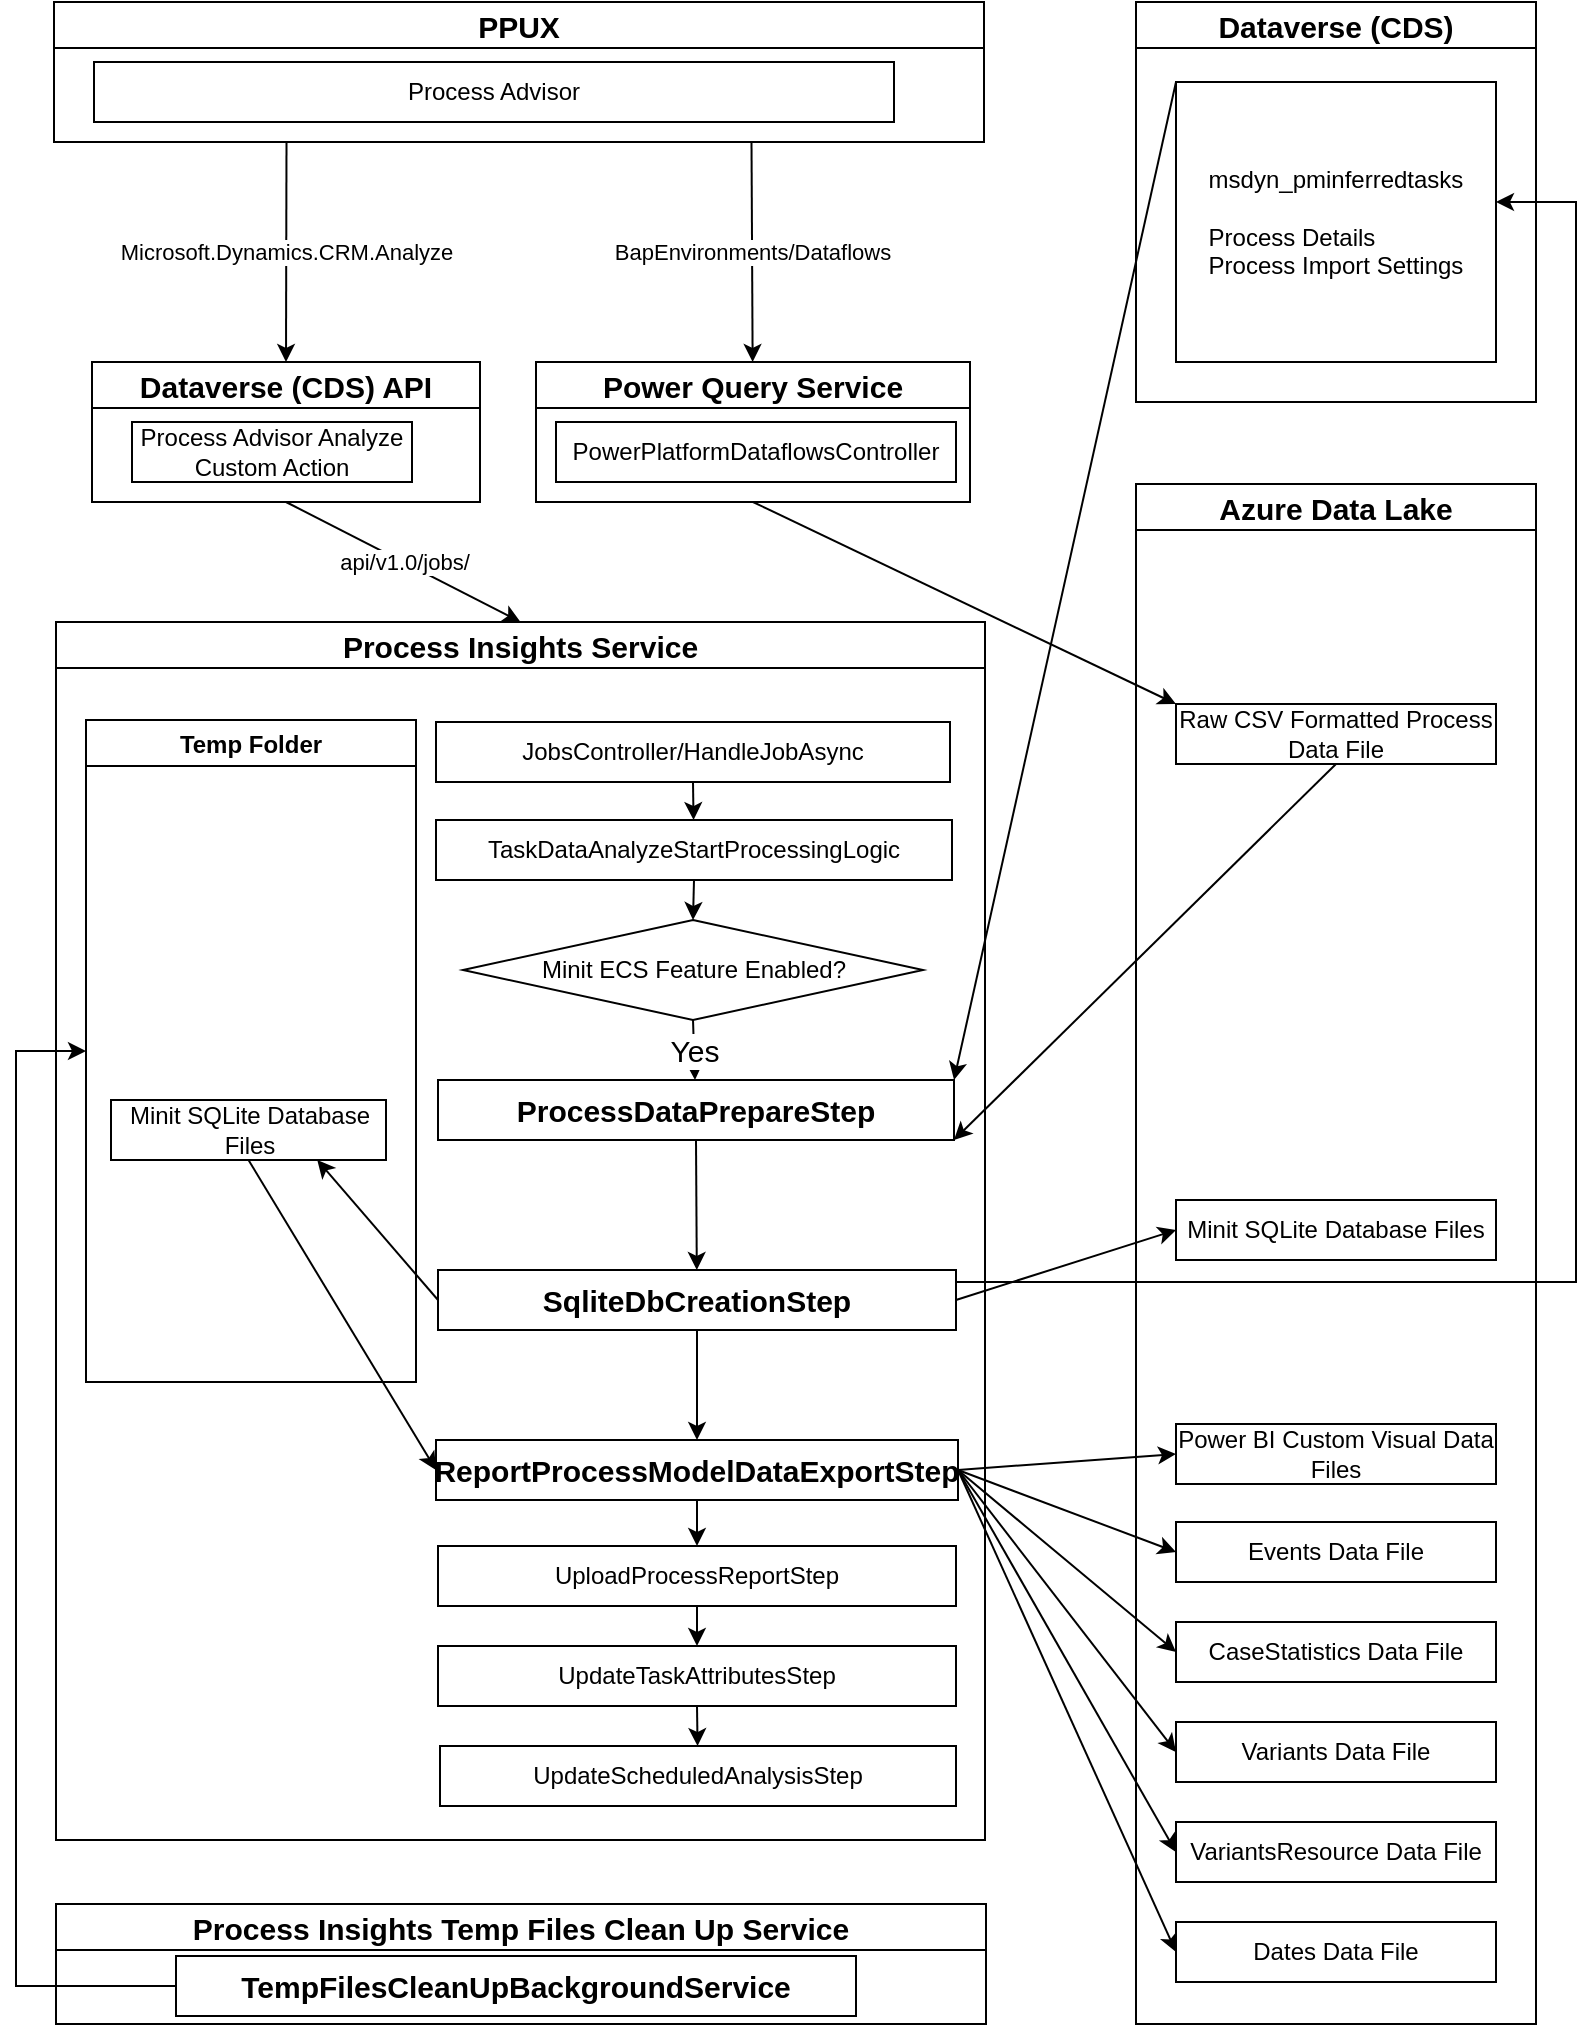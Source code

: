 <mxfile version="20.0.4" type="github">
  <diagram id="C8j_8flPOBpoar4NSnce" name="Page-1">
    <mxGraphModel dx="2062" dy="1160" grid="1" gridSize="10" guides="1" tooltips="1" connect="1" arrows="1" fold="1" page="1" pageScale="1" pageWidth="850" pageHeight="1100" math="0" shadow="0">
      <root>
        <mxCell id="0" />
        <mxCell id="1" parent="0" />
        <mxCell id="mgipW3gkoZzFsmlLgcQ_-7" value="PPUX" style="swimlane;fontSize=15;" parent="1" vertex="1">
          <mxGeometry x="59" y="40" width="465" height="70" as="geometry" />
        </mxCell>
        <mxCell id="mgipW3gkoZzFsmlLgcQ_-8" value="Process Advisor" style="rounded=0;whiteSpace=wrap;html=1;" parent="mgipW3gkoZzFsmlLgcQ_-7" vertex="1">
          <mxGeometry x="20" y="30" width="400" height="30" as="geometry" />
        </mxCell>
        <mxCell id="mgipW3gkoZzFsmlLgcQ_-9" value="Dataverse (CDS) API" style="swimlane;fontSize=15;" parent="1" vertex="1">
          <mxGeometry x="78" y="220" width="194" height="70" as="geometry" />
        </mxCell>
        <mxCell id="mgipW3gkoZzFsmlLgcQ_-10" value="Process Advisor Analyze Custom Action" style="rounded=0;whiteSpace=wrap;html=1;" parent="mgipW3gkoZzFsmlLgcQ_-9" vertex="1">
          <mxGeometry x="20" y="30" width="140" height="30" as="geometry" />
        </mxCell>
        <mxCell id="mgipW3gkoZzFsmlLgcQ_-11" value="Process Insights Service" style="swimlane;startSize=23;fontSize=15;" parent="1" vertex="1">
          <mxGeometry x="60" y="350" width="464.5" height="609" as="geometry" />
        </mxCell>
        <mxCell id="mgipW3gkoZzFsmlLgcQ_-12" value="JobsController/HandleJobAsync" style="rounded=0;whiteSpace=wrap;html=1;" parent="mgipW3gkoZzFsmlLgcQ_-11" vertex="1">
          <mxGeometry x="190" y="50" width="257" height="30" as="geometry" />
        </mxCell>
        <mxCell id="mgipW3gkoZzFsmlLgcQ_-15" value="TaskDataAnalyzeStartProcessingLogic" style="rounded=0;whiteSpace=wrap;html=1;" parent="mgipW3gkoZzFsmlLgcQ_-11" vertex="1">
          <mxGeometry x="190" y="99" width="258" height="30" as="geometry" />
        </mxCell>
        <mxCell id="mgipW3gkoZzFsmlLgcQ_-16" value="&lt;b&gt;&lt;font style=&quot;font-size: 15px;&quot;&gt;ProcessDataPrepareStep&lt;/font&gt;&lt;/b&gt;" style="rounded=0;whiteSpace=wrap;html=1;" parent="mgipW3gkoZzFsmlLgcQ_-11" vertex="1">
          <mxGeometry x="191" y="229" width="258" height="30" as="geometry" />
        </mxCell>
        <mxCell id="mgipW3gkoZzFsmlLgcQ_-17" value="SqliteDbCreationStep" style="rounded=0;whiteSpace=wrap;html=1;fontStyle=1;fontSize=15;" parent="mgipW3gkoZzFsmlLgcQ_-11" vertex="1">
          <mxGeometry x="191" y="324" width="259" height="30" as="geometry" />
        </mxCell>
        <mxCell id="mgipW3gkoZzFsmlLgcQ_-20" value="UploadProcessReportStep" style="rounded=0;whiteSpace=wrap;html=1;" parent="mgipW3gkoZzFsmlLgcQ_-11" vertex="1">
          <mxGeometry x="191" y="462" width="259" height="30" as="geometry" />
        </mxCell>
        <mxCell id="mgipW3gkoZzFsmlLgcQ_-21" value="UpdateTaskAttributesStep" style="rounded=0;whiteSpace=wrap;html=1;" parent="mgipW3gkoZzFsmlLgcQ_-11" vertex="1">
          <mxGeometry x="191" y="512" width="259" height="30" as="geometry" />
        </mxCell>
        <mxCell id="mgipW3gkoZzFsmlLgcQ_-22" value="UpdateScheduledAnalysisStep" style="rounded=0;whiteSpace=wrap;html=1;" parent="mgipW3gkoZzFsmlLgcQ_-11" vertex="1">
          <mxGeometry x="192" y="562" width="258" height="30" as="geometry" />
        </mxCell>
        <mxCell id="mgipW3gkoZzFsmlLgcQ_-41" value="ReportProcessModelDataExportStep" style="rounded=0;whiteSpace=wrap;html=1;fontStyle=1;fontSize=15;" parent="mgipW3gkoZzFsmlLgcQ_-11" vertex="1">
          <mxGeometry x="190" y="409" width="261" height="30" as="geometry" />
        </mxCell>
        <mxCell id="mgipW3gkoZzFsmlLgcQ_-57" value="" style="endArrow=classic;html=1;rounded=0;fontSize=15;exitX=0.5;exitY=1;exitDx=0;exitDy=0;" parent="mgipW3gkoZzFsmlLgcQ_-11" source="mgipW3gkoZzFsmlLgcQ_-12" target="mgipW3gkoZzFsmlLgcQ_-15" edge="1">
          <mxGeometry width="50" height="50" relative="1" as="geometry">
            <mxPoint x="-111" y="249" as="sourcePoint" />
            <mxPoint x="-61" y="199" as="targetPoint" />
          </mxGeometry>
        </mxCell>
        <mxCell id="mgipW3gkoZzFsmlLgcQ_-58" value="Yes" style="endArrow=classic;html=1;rounded=0;fontSize=15;exitX=0.5;exitY=1;exitDx=0;exitDy=0;startArrow=none;" parent="mgipW3gkoZzFsmlLgcQ_-11" source="HX2eNsr1KpRsJnRnEc4r-12" target="mgipW3gkoZzFsmlLgcQ_-16" edge="1">
          <mxGeometry width="50" height="50" relative="1" as="geometry">
            <mxPoint x="195" y="91" as="sourcePoint" />
            <mxPoint x="380" y="249" as="targetPoint" />
          </mxGeometry>
        </mxCell>
        <mxCell id="mgipW3gkoZzFsmlLgcQ_-60" value="" style="endArrow=classic;html=1;rounded=0;fontSize=15;exitX=0.5;exitY=1;exitDx=0;exitDy=0;" parent="mgipW3gkoZzFsmlLgcQ_-11" source="mgipW3gkoZzFsmlLgcQ_-16" target="mgipW3gkoZzFsmlLgcQ_-17" edge="1">
          <mxGeometry width="50" height="50" relative="1" as="geometry">
            <mxPoint x="-101" y="379" as="sourcePoint" />
            <mxPoint x="-51" y="329" as="targetPoint" />
          </mxGeometry>
        </mxCell>
        <mxCell id="mgipW3gkoZzFsmlLgcQ_-62" value="" style="endArrow=classic;html=1;rounded=0;fontSize=15;exitX=0.5;exitY=1;exitDx=0;exitDy=0;entryX=0.5;entryY=0;entryDx=0;entryDy=0;" parent="mgipW3gkoZzFsmlLgcQ_-11" source="mgipW3gkoZzFsmlLgcQ_-17" target="mgipW3gkoZzFsmlLgcQ_-41" edge="1">
          <mxGeometry width="50" height="50" relative="1" as="geometry">
            <mxPoint x="320.5" y="379" as="sourcePoint" />
            <mxPoint x="-1" y="419" as="targetPoint" />
          </mxGeometry>
        </mxCell>
        <mxCell id="mgipW3gkoZzFsmlLgcQ_-64" value="" style="endArrow=classic;html=1;rounded=0;fontSize=15;exitX=0.5;exitY=1;exitDx=0;exitDy=0;entryX=0.5;entryY=0;entryDx=0;entryDy=0;" parent="mgipW3gkoZzFsmlLgcQ_-11" source="mgipW3gkoZzFsmlLgcQ_-20" target="mgipW3gkoZzFsmlLgcQ_-21" edge="1">
          <mxGeometry width="50" height="50" relative="1" as="geometry">
            <mxPoint x="-61" y="579" as="sourcePoint" />
            <mxPoint x="-11" y="529" as="targetPoint" />
          </mxGeometry>
        </mxCell>
        <mxCell id="mgipW3gkoZzFsmlLgcQ_-65" value="" style="endArrow=classic;html=1;rounded=0;fontSize=15;exitX=0.5;exitY=1;exitDx=0;exitDy=0;" parent="mgipW3gkoZzFsmlLgcQ_-11" source="mgipW3gkoZzFsmlLgcQ_-21" target="mgipW3gkoZzFsmlLgcQ_-22" edge="1">
          <mxGeometry width="50" height="50" relative="1" as="geometry">
            <mxPoint x="-61" y="629" as="sourcePoint" />
            <mxPoint x="-11" y="579" as="targetPoint" />
          </mxGeometry>
        </mxCell>
        <mxCell id="HX2eNsr1KpRsJnRnEc4r-9" value="Temp Folder" style="swimlane;startSize=23;" parent="mgipW3gkoZzFsmlLgcQ_-11" vertex="1">
          <mxGeometry x="15" y="49" width="165" height="331" as="geometry" />
        </mxCell>
        <mxCell id="HX2eNsr1KpRsJnRnEc4r-11" value="Minit SQLite Database Files" style="rounded=0;whiteSpace=wrap;html=1;" parent="HX2eNsr1KpRsJnRnEc4r-9" vertex="1">
          <mxGeometry x="12.5" y="190" width="137.5" height="30" as="geometry" />
        </mxCell>
        <mxCell id="HX2eNsr1KpRsJnRnEc4r-12" value="Minit ECS Feature Enabled?" style="rhombus;whiteSpace=wrap;html=1;" parent="mgipW3gkoZzFsmlLgcQ_-11" vertex="1">
          <mxGeometry x="203.5" y="149" width="230" height="50" as="geometry" />
        </mxCell>
        <mxCell id="HX2eNsr1KpRsJnRnEc4r-14" value="" style="endArrow=classic;html=1;rounded=0;entryX=0.5;entryY=0;entryDx=0;entryDy=0;exitX=0.5;exitY=1;exitDx=0;exitDy=0;" parent="mgipW3gkoZzFsmlLgcQ_-11" source="mgipW3gkoZzFsmlLgcQ_-15" target="HX2eNsr1KpRsJnRnEc4r-12" edge="1">
          <mxGeometry width="50" height="50" relative="1" as="geometry">
            <mxPoint x="80" y="319" as="sourcePoint" />
            <mxPoint x="130" y="269" as="targetPoint" />
          </mxGeometry>
        </mxCell>
        <mxCell id="HX2eNsr1KpRsJnRnEc4r-18" value="" style="endArrow=classic;html=1;rounded=0;fontSize=15;entryX=0.75;entryY=1;entryDx=0;entryDy=0;exitX=0;exitY=0.5;exitDx=0;exitDy=0;" parent="mgipW3gkoZzFsmlLgcQ_-11" source="mgipW3gkoZzFsmlLgcQ_-17" target="HX2eNsr1KpRsJnRnEc4r-11" edge="1">
          <mxGeometry width="50" height="50" relative="1" as="geometry">
            <mxPoint x="20" y="759" as="sourcePoint" />
            <mxPoint x="70" y="709" as="targetPoint" />
          </mxGeometry>
        </mxCell>
        <mxCell id="HX2eNsr1KpRsJnRnEc4r-20" value="" style="endArrow=classic;html=1;rounded=0;fontSize=15;exitX=0.5;exitY=1;exitDx=0;exitDy=0;entryX=0;entryY=0.5;entryDx=0;entryDy=0;" parent="mgipW3gkoZzFsmlLgcQ_-11" source="HX2eNsr1KpRsJnRnEc4r-11" target="mgipW3gkoZzFsmlLgcQ_-41" edge="1">
          <mxGeometry width="50" height="50" relative="1" as="geometry">
            <mxPoint y="759" as="sourcePoint" />
            <mxPoint x="50" y="709" as="targetPoint" />
          </mxGeometry>
        </mxCell>
        <mxCell id="HX2eNsr1KpRsJnRnEc4r-24" value="" style="endArrow=classic;html=1;rounded=0;fontSize=15;exitX=0.5;exitY=1;exitDx=0;exitDy=0;entryX=0.5;entryY=0;entryDx=0;entryDy=0;" parent="mgipW3gkoZzFsmlLgcQ_-11" source="mgipW3gkoZzFsmlLgcQ_-41" target="mgipW3gkoZzFsmlLgcQ_-20" edge="1">
          <mxGeometry width="50" height="50" relative="1" as="geometry">
            <mxPoint x="320.5" y="499" as="sourcePoint" />
            <mxPoint x="340" y="739" as="targetPoint" />
          </mxGeometry>
        </mxCell>
        <mxCell id="mgipW3gkoZzFsmlLgcQ_-13" value="Microsoft.Dynamics.CRM.Analyze" style="endArrow=classic;html=1;rounded=0;entryX=0.5;entryY=0;entryDx=0;entryDy=0;exitX=0.25;exitY=1;exitDx=0;exitDy=0;" parent="1" source="mgipW3gkoZzFsmlLgcQ_-7" target="mgipW3gkoZzFsmlLgcQ_-9" edge="1">
          <mxGeometry width="50" height="50" relative="1" as="geometry">
            <mxPoint x="-30" y="230" as="sourcePoint" />
            <mxPoint x="20" y="180" as="targetPoint" />
          </mxGeometry>
        </mxCell>
        <mxCell id="mgipW3gkoZzFsmlLgcQ_-14" value="api/v1.0/jobs/" style="endArrow=classic;html=1;rounded=0;entryX=0.5;entryY=0;entryDx=0;entryDy=0;exitX=0.5;exitY=1;exitDx=0;exitDy=0;" parent="1" source="mgipW3gkoZzFsmlLgcQ_-9" target="mgipW3gkoZzFsmlLgcQ_-11" edge="1">
          <mxGeometry width="50" height="50" relative="1" as="geometry">
            <mxPoint y="480" as="sourcePoint" />
            <mxPoint x="50" y="430" as="targetPoint" />
          </mxGeometry>
        </mxCell>
        <mxCell id="mgipW3gkoZzFsmlLgcQ_-25" value="Dataverse (CDS)" style="swimlane;fontSize=15;" parent="1" vertex="1">
          <mxGeometry x="600" y="40" width="200" height="200" as="geometry" />
        </mxCell>
        <mxCell id="mgipW3gkoZzFsmlLgcQ_-28" value="msdyn_pminferredtasks&lt;br&gt;&lt;div style=&quot;text-align: left;&quot;&gt;&lt;br&gt;&lt;/div&gt;&lt;div style=&quot;text-align: left;&quot;&gt;Process Details&lt;/div&gt;&lt;div style=&quot;text-align: left;&quot;&gt;Process Import Settings&lt;/div&gt;" style="rounded=0;whiteSpace=wrap;html=1;" parent="mgipW3gkoZzFsmlLgcQ_-25" vertex="1">
          <mxGeometry x="20" y="40" width="160" height="140" as="geometry" />
        </mxCell>
        <mxCell id="mgipW3gkoZzFsmlLgcQ_-26" value="Azure Data Lake" style="swimlane;fontSize=15;" parent="1" vertex="1">
          <mxGeometry x="600" y="281" width="200" height="770" as="geometry" />
        </mxCell>
        <mxCell id="mgipW3gkoZzFsmlLgcQ_-29" value="Raw CSV Formatted Process Data File" style="rounded=0;whiteSpace=wrap;html=1;" parent="mgipW3gkoZzFsmlLgcQ_-26" vertex="1">
          <mxGeometry x="20" y="110" width="160" height="30" as="geometry" />
        </mxCell>
        <mxCell id="mgipW3gkoZzFsmlLgcQ_-45" value="Events Data File" style="rounded=0;whiteSpace=wrap;html=1;" parent="mgipW3gkoZzFsmlLgcQ_-26" vertex="1">
          <mxGeometry x="20" y="519" width="160" height="30" as="geometry" />
        </mxCell>
        <mxCell id="mgipW3gkoZzFsmlLgcQ_-46" value="Variants Data File" style="rounded=0;whiteSpace=wrap;html=1;" parent="mgipW3gkoZzFsmlLgcQ_-26" vertex="1">
          <mxGeometry x="20" y="619" width="160" height="30" as="geometry" />
        </mxCell>
        <mxCell id="mgipW3gkoZzFsmlLgcQ_-48" value="CaseStatistics Data File" style="rounded=0;whiteSpace=wrap;html=1;" parent="mgipW3gkoZzFsmlLgcQ_-26" vertex="1">
          <mxGeometry x="20" y="569" width="160" height="30" as="geometry" />
        </mxCell>
        <mxCell id="mgipW3gkoZzFsmlLgcQ_-49" value="VariantsResource Data File" style="rounded=0;whiteSpace=wrap;html=1;" parent="mgipW3gkoZzFsmlLgcQ_-26" vertex="1">
          <mxGeometry x="20" y="669" width="160" height="30" as="geometry" />
        </mxCell>
        <mxCell id="mgipW3gkoZzFsmlLgcQ_-50" value="Power BI Custom Visual Data Files" style="rounded=0;whiteSpace=wrap;html=1;" parent="mgipW3gkoZzFsmlLgcQ_-26" vertex="1">
          <mxGeometry x="20" y="470" width="160" height="30" as="geometry" />
        </mxCell>
        <mxCell id="HX2eNsr1KpRsJnRnEc4r-1" value="Minit SQLite Database Files" style="rounded=0;whiteSpace=wrap;html=1;" parent="mgipW3gkoZzFsmlLgcQ_-26" vertex="1">
          <mxGeometry x="20" y="358" width="160" height="30" as="geometry" />
        </mxCell>
        <mxCell id="HX2eNsr1KpRsJnRnEc4r-2" value="Dates Data File" style="rounded=0;whiteSpace=wrap;html=1;" parent="mgipW3gkoZzFsmlLgcQ_-26" vertex="1">
          <mxGeometry x="20" y="719" width="160" height="30" as="geometry" />
        </mxCell>
        <mxCell id="mgipW3gkoZzFsmlLgcQ_-30" value="Power Query Service" style="swimlane;fontSize=15;" parent="1" vertex="1">
          <mxGeometry x="300" y="220" width="217" height="70" as="geometry" />
        </mxCell>
        <mxCell id="mgipW3gkoZzFsmlLgcQ_-31" value="PowerPlatformDataflowsController" style="rounded=0;whiteSpace=wrap;html=1;" parent="mgipW3gkoZzFsmlLgcQ_-30" vertex="1">
          <mxGeometry x="10" y="30" width="200" height="30" as="geometry" />
        </mxCell>
        <mxCell id="mgipW3gkoZzFsmlLgcQ_-32" value="BapEnvironments/Dataflows" style="endArrow=classic;html=1;rounded=0;exitX=0.75;exitY=1;exitDx=0;exitDy=0;" parent="1" source="mgipW3gkoZzFsmlLgcQ_-7" target="mgipW3gkoZzFsmlLgcQ_-30" edge="1">
          <mxGeometry width="50" height="50" relative="1" as="geometry">
            <mxPoint x="480" y="270" as="sourcePoint" />
            <mxPoint x="530" y="220" as="targetPoint" />
          </mxGeometry>
        </mxCell>
        <mxCell id="mgipW3gkoZzFsmlLgcQ_-33" value="" style="endArrow=classic;html=1;rounded=0;exitX=0.5;exitY=1;exitDx=0;exitDy=0;entryX=0;entryY=0;entryDx=0;entryDy=0;" parent="1" source="mgipW3gkoZzFsmlLgcQ_-30" target="mgipW3gkoZzFsmlLgcQ_-29" edge="1">
          <mxGeometry width="50" height="50" relative="1" as="geometry">
            <mxPoint x="470" y="320" as="sourcePoint" />
            <mxPoint x="520" y="270" as="targetPoint" />
          </mxGeometry>
        </mxCell>
        <mxCell id="mgipW3gkoZzFsmlLgcQ_-39" value="" style="endArrow=classic;html=1;rounded=0;exitX=0;exitY=0;exitDx=0;exitDy=0;entryX=1;entryY=0;entryDx=0;entryDy=0;exitPerimeter=0;" parent="1" source="mgipW3gkoZzFsmlLgcQ_-28" target="mgipW3gkoZzFsmlLgcQ_-16" edge="1">
          <mxGeometry width="50" height="50" relative="1" as="geometry">
            <mxPoint x="520" y="110" as="sourcePoint" />
            <mxPoint x="530" y="550" as="targetPoint" />
          </mxGeometry>
        </mxCell>
        <mxCell id="mgipW3gkoZzFsmlLgcQ_-40" value="" style="endArrow=classic;html=1;rounded=0;exitX=0.5;exitY=1;exitDx=0;exitDy=0;entryX=1;entryY=1;entryDx=0;entryDy=0;" parent="1" source="mgipW3gkoZzFsmlLgcQ_-29" target="mgipW3gkoZzFsmlLgcQ_-16" edge="1">
          <mxGeometry width="50" height="50" relative="1" as="geometry">
            <mxPoint x="460" y="600" as="sourcePoint" />
            <mxPoint x="510" y="550" as="targetPoint" />
          </mxGeometry>
        </mxCell>
        <mxCell id="mgipW3gkoZzFsmlLgcQ_-51" value="" style="endArrow=classic;html=1;rounded=0;exitX=1;exitY=0.5;exitDx=0;exitDy=0;entryX=0;entryY=0.5;entryDx=0;entryDy=0;" parent="1" source="mgipW3gkoZzFsmlLgcQ_-41" target="mgipW3gkoZzFsmlLgcQ_-45" edge="1">
          <mxGeometry width="50" height="50" relative="1" as="geometry">
            <mxPoint x="470" y="880" as="sourcePoint" />
            <mxPoint x="520" y="830" as="targetPoint" />
          </mxGeometry>
        </mxCell>
        <mxCell id="mgipW3gkoZzFsmlLgcQ_-52" value="" style="endArrow=classic;html=1;rounded=0;exitX=1;exitY=0.5;exitDx=0;exitDy=0;entryX=0;entryY=0.5;entryDx=0;entryDy=0;" parent="1" source="mgipW3gkoZzFsmlLgcQ_-41" target="mgipW3gkoZzFsmlLgcQ_-48" edge="1">
          <mxGeometry width="50" height="50" relative="1" as="geometry">
            <mxPoint x="470" y="900" as="sourcePoint" />
            <mxPoint x="520" y="850" as="targetPoint" />
          </mxGeometry>
        </mxCell>
        <mxCell id="mgipW3gkoZzFsmlLgcQ_-53" value="" style="endArrow=classic;html=1;rounded=0;exitX=1;exitY=0.5;exitDx=0;exitDy=0;entryX=0;entryY=0.5;entryDx=0;entryDy=0;" parent="1" source="mgipW3gkoZzFsmlLgcQ_-41" target="mgipW3gkoZzFsmlLgcQ_-46" edge="1">
          <mxGeometry width="50" height="50" relative="1" as="geometry">
            <mxPoint x="470" y="950" as="sourcePoint" />
            <mxPoint x="520" y="900" as="targetPoint" />
          </mxGeometry>
        </mxCell>
        <mxCell id="mgipW3gkoZzFsmlLgcQ_-54" value="" style="endArrow=classic;html=1;rounded=0;exitX=1;exitY=0.5;exitDx=0;exitDy=0;entryX=0;entryY=0.5;entryDx=0;entryDy=0;" parent="1" source="mgipW3gkoZzFsmlLgcQ_-41" target="mgipW3gkoZzFsmlLgcQ_-49" edge="1">
          <mxGeometry width="50" height="50" relative="1" as="geometry">
            <mxPoint x="470" y="970" as="sourcePoint" />
            <mxPoint x="520" y="920" as="targetPoint" />
          </mxGeometry>
        </mxCell>
        <mxCell id="mgipW3gkoZzFsmlLgcQ_-55" value="" style="endArrow=classic;html=1;rounded=0;exitX=1;exitY=0.5;exitDx=0;exitDy=0;entryX=0;entryY=0.5;entryDx=0;entryDy=0;" parent="1" source="mgipW3gkoZzFsmlLgcQ_-41" target="mgipW3gkoZzFsmlLgcQ_-50" edge="1">
          <mxGeometry width="50" height="50" relative="1" as="geometry">
            <mxPoint x="511" y="714" as="sourcePoint" />
            <mxPoint x="530" y="940" as="targetPoint" />
          </mxGeometry>
        </mxCell>
        <mxCell id="HX2eNsr1KpRsJnRnEc4r-3" value="" style="endArrow=classic;html=1;rounded=0;entryX=0;entryY=0.5;entryDx=0;entryDy=0;exitX=1;exitY=0.5;exitDx=0;exitDy=0;" parent="1" source="mgipW3gkoZzFsmlLgcQ_-41" target="HX2eNsr1KpRsJnRnEc4r-2" edge="1">
          <mxGeometry width="50" height="50" relative="1" as="geometry">
            <mxPoint x="-20" y="1000" as="sourcePoint" />
            <mxPoint x="30" y="950" as="targetPoint" />
          </mxGeometry>
        </mxCell>
        <mxCell id="HX2eNsr1KpRsJnRnEc4r-4" value="" style="endArrow=classic;html=1;rounded=0;entryX=0;entryY=0.5;entryDx=0;entryDy=0;exitX=1;exitY=0.5;exitDx=0;exitDy=0;" parent="1" source="mgipW3gkoZzFsmlLgcQ_-17" target="HX2eNsr1KpRsJnRnEc4r-1" edge="1">
          <mxGeometry width="50" height="50" relative="1" as="geometry">
            <mxPoint x="480" y="670" as="sourcePoint" />
            <mxPoint x="530" y="620" as="targetPoint" />
          </mxGeometry>
        </mxCell>
        <mxCell id="HX2eNsr1KpRsJnRnEc4r-25" value="" style="endArrow=classic;html=1;rounded=0;fontSize=15;exitX=1;exitY=0.75;exitDx=0;exitDy=0;edgeStyle=orthogonalEdgeStyle;" parent="1" source="mgipW3gkoZzFsmlLgcQ_-17" edge="1">
          <mxGeometry width="50" height="50" relative="1" as="geometry">
            <mxPoint x="900" y="730" as="sourcePoint" />
            <mxPoint x="780" y="140" as="targetPoint" />
            <Array as="points">
              <mxPoint x="510" y="680" />
              <mxPoint x="820" y="680" />
              <mxPoint x="820" y="140" />
            </Array>
          </mxGeometry>
        </mxCell>
        <mxCell id="MZa1l0D0yRa2et-ZG17w-5" value="Process Insights Temp Files Clean Up Service" style="swimlane;fontSize=15;" vertex="1" parent="1">
          <mxGeometry x="60" y="991" width="465" height="60" as="geometry" />
        </mxCell>
        <mxCell id="MZa1l0D0yRa2et-ZG17w-7" value="TempFilesCleanUpBackgroundService" style="rounded=0;whiteSpace=wrap;html=1;fontStyle=1;fontSize=15;" vertex="1" parent="MZa1l0D0yRa2et-ZG17w-5">
          <mxGeometry x="60" y="26" width="340" height="30" as="geometry" />
        </mxCell>
        <mxCell id="MZa1l0D0yRa2et-ZG17w-8" value="" style="endArrow=classic;html=1;rounded=0;fontSize=15;exitX=0;exitY=0.5;exitDx=0;exitDy=0;entryX=0;entryY=0.5;entryDx=0;entryDy=0;edgeStyle=orthogonalEdgeStyle;" edge="1" parent="1" source="MZa1l0D0yRa2et-ZG17w-7" target="HX2eNsr1KpRsJnRnEc4r-9">
          <mxGeometry width="50" height="50" relative="1" as="geometry">
            <mxPoint x="-30" y="990" as="sourcePoint" />
            <mxPoint x="20" y="940" as="targetPoint" />
            <Array as="points">
              <mxPoint x="40" y="1032" />
              <mxPoint x="40" y="565" />
            </Array>
          </mxGeometry>
        </mxCell>
      </root>
    </mxGraphModel>
  </diagram>
</mxfile>
